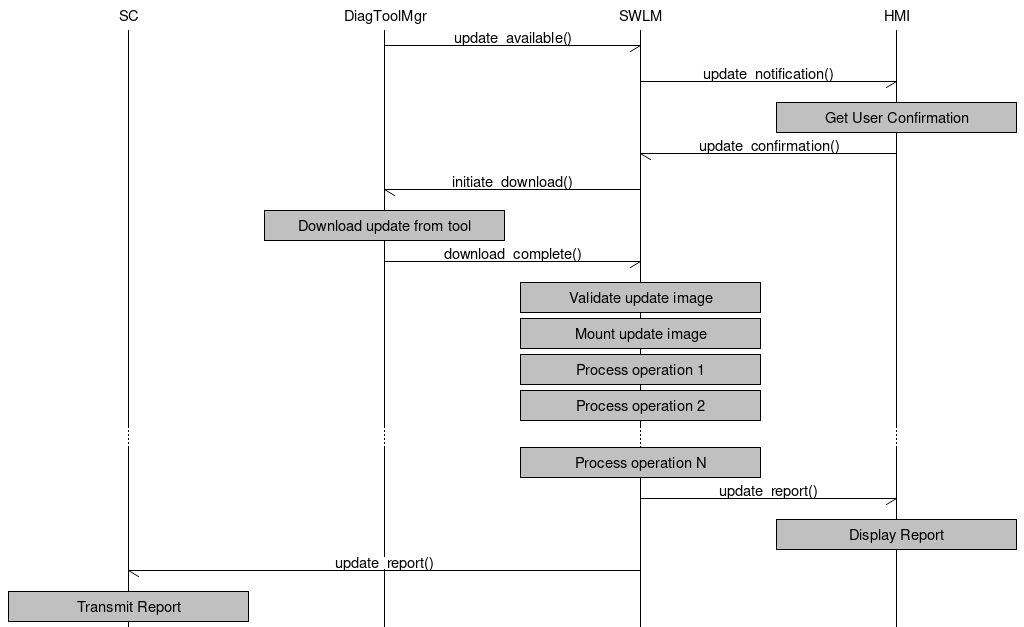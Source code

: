 #
#
# Sequence diagram description
#
# The sequence diagram description below is translated to
# a PNG image by mscgen (http://www.mcternan.me.uk/mscgen/)
# 
# Recompile updated diagrams to a png image with:
#  
#   mscgen -T png swm.msc
#

msc {
  width="1024";
  "SC",  "DiagToolMgr", "SWLM", "HMI";
  "DiagToolMgr" -> "SWLM" [  label = "update_available()" ];
  "SWLM" -> "HMI" [ label = "update_notification()" ];
  "HMI" box "HMI" [ textbgcolour="silver", label = "Get User Confirmation" ];
  "HMI" -> "SWLM" [ label = "update_confirmation()" ];
  "SWLM" -> "DiagToolMgr" [ label = "initiate_download()" ];
  "DiagToolMgr" box "DiagToolMgr" [ textbgcolour="silver", label = "Download update from tool" ];
  "DiagToolMgr" -> "SWLM" [ label = "download_complete()" ];
  "SWLM" box "SWLM" [ textbgcolour="silver", label = "Validate update image" ];
  "SWLM" box "SWLM" [ textbgcolour="silver", label = "Mount update image" ];
  "SWLM" box "SWLM" [ textbgcolour="silver", label = "Process operation 1" ];
  "SWLM" box "SWLM" [ textbgcolour="silver", label = "Process operation 2" ];
  ...;
  "SWLM" box "SWLM" [ textbgcolour="silver", label = "Process operation N" ];
  "SWLM" -> "HMI"  [ label = "update_report()" ];
  "HMI" box "HMI" [ textbgcolour="silver", label = "Display Report" ];
  "SWLM" -> "SC"  [ label = "update_report()" ];
  "SC" box "SC" [ textbgcolour="silver", label = "Transmit Report" ];
}
